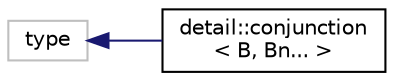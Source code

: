 digraph "Graphical Class Hierarchy"
{
 // LATEX_PDF_SIZE
  edge [fontname="Helvetica",fontsize="10",labelfontname="Helvetica",labelfontsize="10"];
  node [fontname="Helvetica",fontsize="10",shape=record];
  rankdir="LR";
  Node13 [label="type",height=0.2,width=0.4,color="grey75", fillcolor="white", style="filled",tooltip=" "];
  Node13 -> Node0 [dir="back",color="midnightblue",fontsize="10",style="solid",fontname="Helvetica"];
  Node0 [label="detail::conjunction\l\< B, Bn... \>",height=0.2,width=0.4,color="black", fillcolor="white", style="filled",URL="$structdetail_1_1conjunction_3_01B_00_01Bn_8_8_8_01_4.html",tooltip=" "];
}
